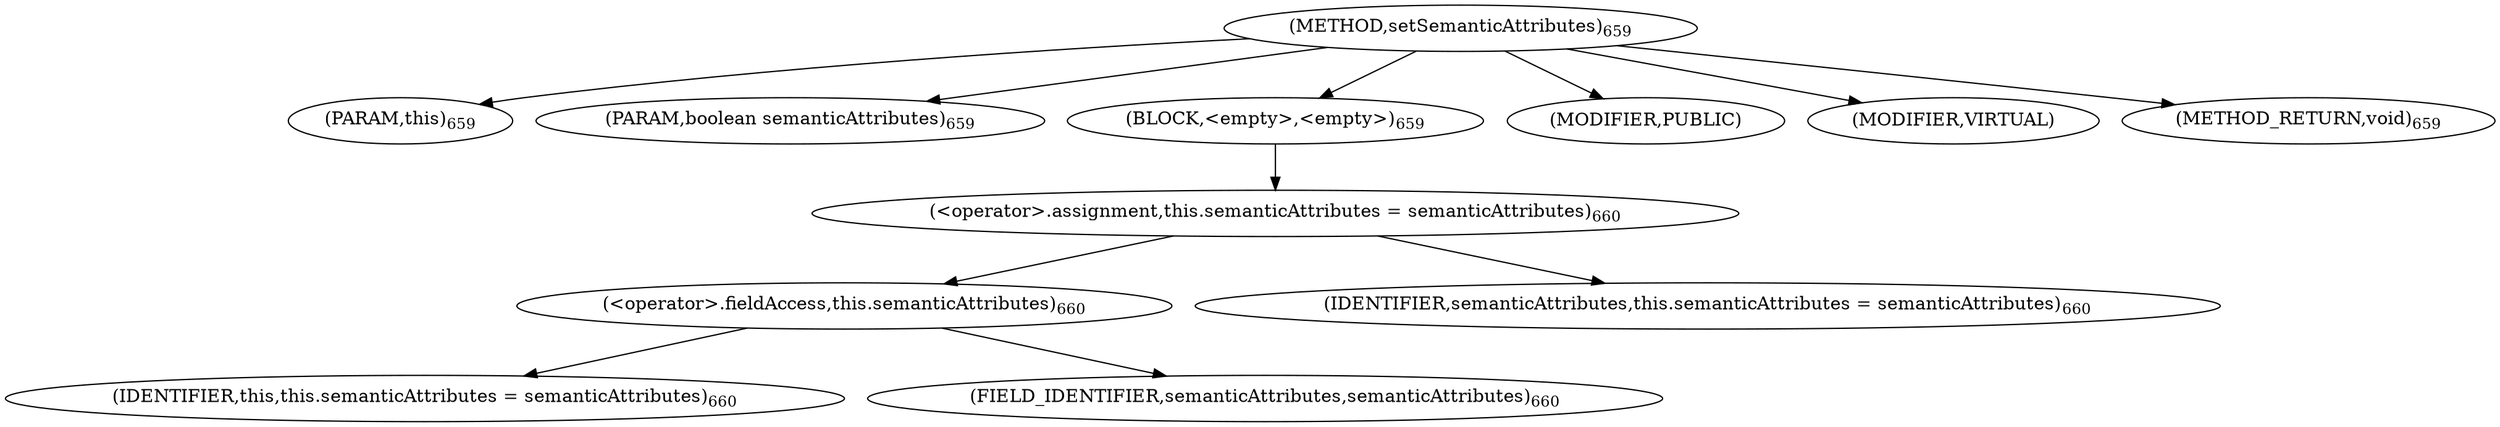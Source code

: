 digraph "setSemanticAttributes" {  
"1372" [label = <(METHOD,setSemanticAttributes)<SUB>659</SUB>> ]
"60" [label = <(PARAM,this)<SUB>659</SUB>> ]
"1373" [label = <(PARAM,boolean semanticAttributes)<SUB>659</SUB>> ]
"1374" [label = <(BLOCK,&lt;empty&gt;,&lt;empty&gt;)<SUB>659</SUB>> ]
"1375" [label = <(&lt;operator&gt;.assignment,this.semanticAttributes = semanticAttributes)<SUB>660</SUB>> ]
"1376" [label = <(&lt;operator&gt;.fieldAccess,this.semanticAttributes)<SUB>660</SUB>> ]
"59" [label = <(IDENTIFIER,this,this.semanticAttributes = semanticAttributes)<SUB>660</SUB>> ]
"1377" [label = <(FIELD_IDENTIFIER,semanticAttributes,semanticAttributes)<SUB>660</SUB>> ]
"1378" [label = <(IDENTIFIER,semanticAttributes,this.semanticAttributes = semanticAttributes)<SUB>660</SUB>> ]
"1379" [label = <(MODIFIER,PUBLIC)> ]
"1380" [label = <(MODIFIER,VIRTUAL)> ]
"1381" [label = <(METHOD_RETURN,void)<SUB>659</SUB>> ]
  "1372" -> "60" 
  "1372" -> "1373" 
  "1372" -> "1374" 
  "1372" -> "1379" 
  "1372" -> "1380" 
  "1372" -> "1381" 
  "1374" -> "1375" 
  "1375" -> "1376" 
  "1375" -> "1378" 
  "1376" -> "59" 
  "1376" -> "1377" 
}
